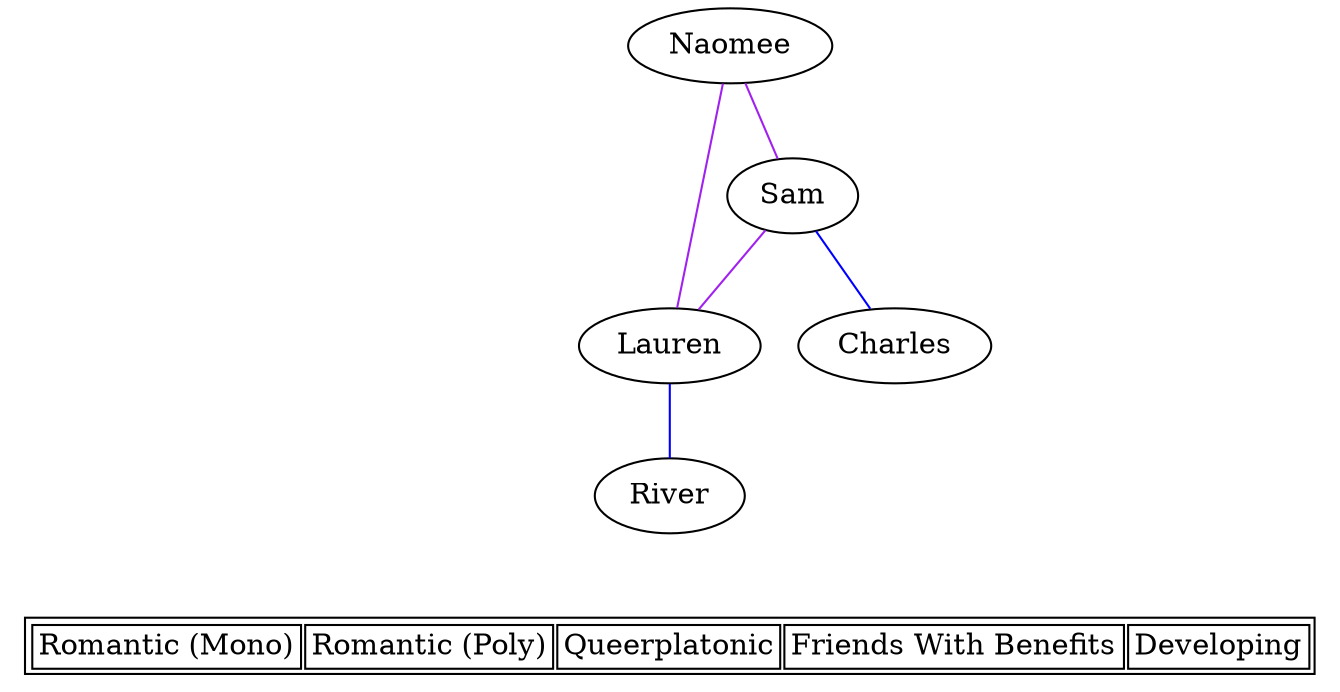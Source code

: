graph polycule {
  naomee [label="Naomee"]
  sam [label="Sam"]
  lauren [label="Lauren"]
  charles [label="Charles"]
  river [label="River"]
  naomee -- sam [color=purple]
  naomee -- lauren [color=purple]
  sam -- lauren [color=purple]
  sam -- charles [color=blue]
  lauren -- river [color=blue]
  { rank = sink;
    Legend [shape=none, label=<
      <table>
        <tr>
          <td class="relRomoMono">Romantic (Mono)</td>
          <td class="relRomoPoly">Romantic (Poly)</td>
          <td class="relQPR">Queerplatonic</td>
          <td class="relFWB">Friends With Benefits</td>
          <td class="relDev">Developing</td>
        </tr>
      </table>
    >];
  }
}
